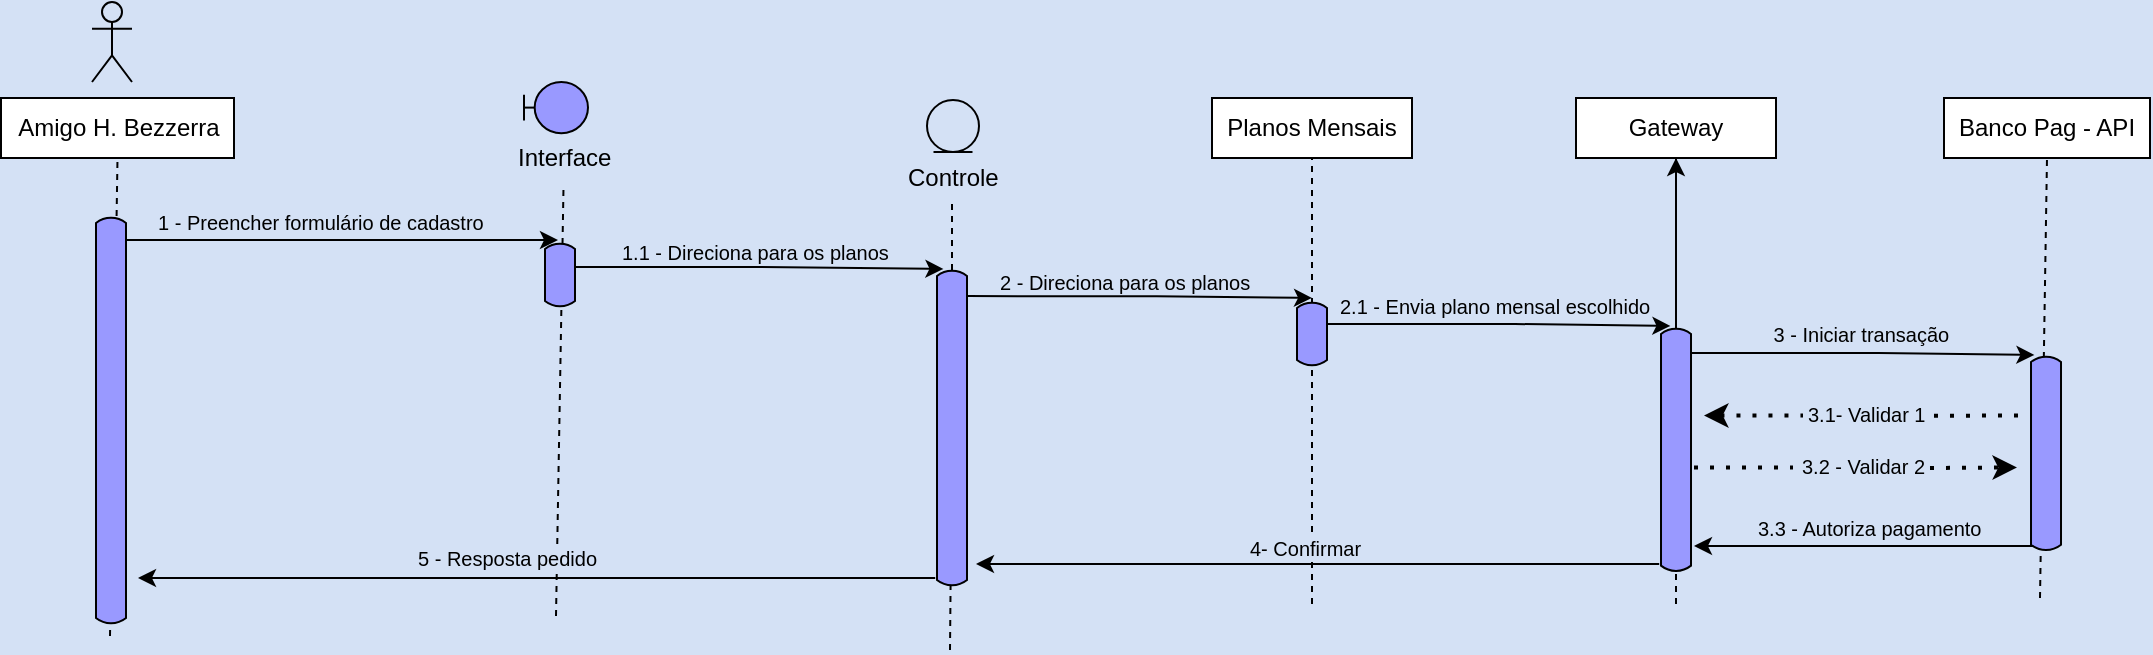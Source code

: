 <mxfile version="15.6.5" type="device"><diagram id="M42ZnLIwwfQ5Y2t5tD2J" name="Page-1"><mxGraphModel dx="1240" dy="550" grid="0" gridSize="10" guides="1" tooltips="1" connect="1" arrows="1" fold="1" page="1" pageScale="1" pageWidth="827" pageHeight="1169" background="#D4E1F5" math="0" shadow="0"><root><mxCell id="0"/><mxCell id="1" parent="0"/><object label="" id="hjBetPNHkHEwhdGKo9fW-1"><mxCell style="shape=umlActor;verticalLabelPosition=bottom;verticalAlign=top;html=1;outlineConnect=0;fillColor=none;strokeColor=default;fontColor=default;" parent="1" vertex="1"><mxGeometry x="60" y="42" width="20" height="40" as="geometry"/></mxCell></object><mxCell id="hjBetPNHkHEwhdGKo9fW-5" value="Planos Mensais" style="rounded=0;whiteSpace=wrap;html=1;fontColor=default;strokeColor=default;fillColor=default;" parent="1" vertex="1"><mxGeometry x="620" y="90" width="100" height="30" as="geometry"/></mxCell><mxCell id="hjBetPNHkHEwhdGKo9fW-10" value="Amigo H. Bezzerra" style="rounded=0;whiteSpace=wrap;html=1;fontColor=default;strokeColor=default;fillColor=default;" parent="1" vertex="1"><mxGeometry x="14.5" y="90" width="116.5" height="30" as="geometry"/></mxCell><mxCell id="hjBetPNHkHEwhdGKo9fW-16" value="" style="endArrow=none;dashed=1;html=1;rounded=0;fontColor=default;strokeColor=default;labelBackgroundColor=default;fillColor=default;entryX=0.5;entryY=1;entryDx=0;entryDy=0;" parent="1" target="hjBetPNHkHEwhdGKo9fW-10" edge="1"><mxGeometry width="50" height="50" relative="1" as="geometry"><mxPoint x="69" y="359" as="sourcePoint"/><mxPoint x="68.981" y="170" as="targetPoint"/></mxGeometry></mxCell><mxCell id="hjBetPNHkHEwhdGKo9fW-18" value="" style="endArrow=none;dashed=1;html=1;rounded=0;fontColor=default;strokeColor=default;labelBackgroundColor=default;fillColor=default;" parent="1" target="hjBetPNHkHEwhdGKo9fW-70" edge="1"><mxGeometry width="50" height="50" relative="1" as="geometry"><mxPoint x="292" y="349" as="sourcePoint"/><mxPoint x="294" y="120" as="targetPoint"/></mxGeometry></mxCell><mxCell id="hjBetPNHkHEwhdGKo9fW-23" value="" style="endArrow=none;dashed=1;html=1;rounded=0;fontColor=default;strokeColor=default;labelBackgroundColor=default;entryX=0.5;entryY=1;entryDx=0;entryDy=0;fillColor=default;" parent="1" target="hjBetPNHkHEwhdGKo9fW-5" edge="1"><mxGeometry width="50" height="50" relative="1" as="geometry"><mxPoint x="670" y="343" as="sourcePoint"/><mxPoint x="669.956" y="238.0" as="targetPoint"/></mxGeometry></mxCell><mxCell id="hjBetPNHkHEwhdGKo9fW-43" value="&lt;span style=&quot;font-family: helvetica; font-size: 10px; font-style: normal; font-weight: 400; letter-spacing: normal; text-align: center; text-indent: 0px; text-transform: none; word-spacing: 0px; display: inline; float: none;&quot;&gt;1 - Preencher formulário de cadastro&lt;/span&gt;" style="text;whiteSpace=wrap;html=1;fontSize=10;fontColor=default;labelBackgroundColor=none;" parent="1" vertex="1"><mxGeometry x="91" y="140" width="183" height="26" as="geometry"/></mxCell><mxCell id="hjBetPNHkHEwhdGKo9fW-44" value="&lt;span style=&quot;font-family: &amp;#34;helvetica&amp;#34; ; font-size: 10px ; font-style: normal ; font-weight: 400 ; letter-spacing: normal ; text-align: center ; text-indent: 0px ; text-transform: none ; word-spacing: 0px ; display: inline ; float: none&quot;&gt;2 - Direciona para os planos&lt;/span&gt;" style="text;whiteSpace=wrap;html=1;fontSize=10;fontColor=default;labelBackgroundColor=none;" parent="1" vertex="1"><mxGeometry x="512" y="169.5" width="141" height="26" as="geometry"/></mxCell><mxCell id="hjBetPNHkHEwhdGKo9fW-47" value="&lt;span style=&quot;font-family: &amp;quot;helvetica&amp;quot; ; font-size: 10px ; font-style: normal ; font-weight: 400 ; letter-spacing: normal ; text-align: center ; text-indent: 0px ; text-transform: none ; word-spacing: 0px ; display: inline ; float: none&quot;&gt;2.1 - Envia plano mensal escolhido&lt;/span&gt;" style="text;whiteSpace=wrap;html=1;fontSize=10;fontColor=default;labelBackgroundColor=none;" parent="1" vertex="1"><mxGeometry x="682" y="181.5" width="159" height="26" as="geometry"/></mxCell><mxCell id="hjBetPNHkHEwhdGKo9fW-52" value="" style="endArrow=none;dashed=1;html=1;rounded=0;fontColor=default;strokeColor=default;labelBackgroundColor=default;startArrow=none;" parent="1" source="hjBetPNHkHEwhdGKo9fW-73" edge="1"><mxGeometry width="50" height="50" relative="1" as="geometry"><mxPoint x="489.41" y="508" as="sourcePoint"/><mxPoint x="490" y="143" as="targetPoint"/></mxGeometry></mxCell><mxCell id="hjBetPNHkHEwhdGKo9fW-68" value="" style="edgeStyle=orthogonalEdgeStyle;rounded=0;orthogonalLoop=1;jettySize=auto;html=1;labelBackgroundColor=default;fontSize=10;fontColor=default;endArrow=classic;endFill=1;strokeColor=default;fillColor=default;" parent="1" edge="1"><mxGeometry relative="1" as="geometry"><mxPoint x="293" y="161" as="targetPoint"/><Array as="points"><mxPoint x="122" y="161"/><mxPoint x="122" y="161"/></Array><mxPoint x="69" y="161" as="sourcePoint"/></mxGeometry></mxCell><mxCell id="hjBetPNHkHEwhdGKo9fW-78" value="" style="edgeStyle=orthogonalEdgeStyle;rounded=0;orthogonalLoop=1;jettySize=auto;html=1;labelBackgroundColor=default;fontSize=10;fontColor=default;endArrow=classic;endFill=1;strokeColor=default;fillColor=default;entryX=0.045;entryY=0.519;entryDx=0;entryDy=0;entryPerimeter=0;" parent="1" edge="1"><mxGeometry relative="1" as="geometry"><mxPoint x="297.5" y="174.501" as="sourcePoint"/><mxPoint x="485.715" y="175.44" as="targetPoint"/><Array as="points"><mxPoint x="392" y="175"/><mxPoint x="486" y="175"/></Array></mxGeometry></mxCell><mxCell id="hjBetPNHkHEwhdGKo9fW-66" value="" style="html=1;dashed=0;whitespace=wrap;shape=mxgraph.dfd.loop;labelBackgroundColor=default;fontSize=10;fontColor=default;strokeColor=default;fillColor=#9999FF;rotation=90;" parent="1" vertex="1"><mxGeometry x="278" y="171" width="32" height="15" as="geometry"/></mxCell><mxCell id="hjBetPNHkHEwhdGKo9fW-69" value="" style="shape=umlBoundary;whiteSpace=wrap;html=1;labelBackgroundColor=default;fontSize=10;fontColor=default;strokeColor=default;fillColor=#9999FF;" parent="1" vertex="1"><mxGeometry x="276" y="82" width="32" height="25.6" as="geometry"/></mxCell><mxCell id="hjBetPNHkHEwhdGKo9fW-70" value="&lt;span style=&quot;font-family: helvetica; font-size: 12px; font-style: normal; font-weight: 400; letter-spacing: normal; text-align: center; text-indent: 0px; text-transform: none; word-spacing: 0px; display: inline; float: none;&quot;&gt;Interface&lt;/span&gt;" style="text;whiteSpace=wrap;html=1;fontSize=10;fontColor=default;fillColor=none;labelBackgroundColor=none;" parent="1" vertex="1"><mxGeometry x="271" y="106" width="50" height="29" as="geometry"/></mxCell><mxCell id="hjBetPNHkHEwhdGKo9fW-73" value="" style="html=1;dashed=0;whitespace=wrap;shape=mxgraph.dfd.loop;labelBackgroundColor=default;fontSize=10;fontColor=default;strokeColor=default;fillColor=#9999FF;rotation=90;" parent="1" vertex="1"><mxGeometry x="411" y="247.5" width="158" height="15" as="geometry"/></mxCell><mxCell id="hjBetPNHkHEwhdGKo9fW-74" value="" style="endArrow=none;dashed=1;html=1;rounded=0;fontColor=default;strokeColor=default;labelBackgroundColor=default;" parent="1" target="hjBetPNHkHEwhdGKo9fW-73" edge="1"><mxGeometry width="50" height="50" relative="1" as="geometry"><mxPoint x="489" y="366" as="sourcePoint"/><mxPoint x="490" y="129" as="targetPoint"/></mxGeometry></mxCell><mxCell id="hjBetPNHkHEwhdGKo9fW-82" value="" style="edgeStyle=orthogonalEdgeStyle;rounded=0;orthogonalLoop=1;jettySize=auto;html=1;labelBackgroundColor=default;fontSize=10;fontColor=default;endArrow=classic;endFill=1;strokeColor=default;fillColor=default;" parent="1" edge="1"><mxGeometry relative="1" as="geometry"><mxPoint x="497.79" y="189.061" as="sourcePoint"/><mxPoint x="670" y="190" as="targetPoint"/><Array as="points"><mxPoint x="592.29" y="189.56"/><mxPoint x="686.29" y="189.56"/></Array></mxGeometry></mxCell><mxCell id="hjBetPNHkHEwhdGKo9fW-83" value="Gateway" style="rounded=0;whiteSpace=wrap;html=1;fontColor=default;strokeColor=default;fillColor=default;" parent="1" vertex="1"><mxGeometry x="802" y="90" width="100" height="30" as="geometry"/></mxCell><mxCell id="hjBetPNHkHEwhdGKo9fW-84" value="" style="endArrow=none;dashed=1;html=1;rounded=0;fontColor=default;strokeColor=default;labelBackgroundColor=default;entryX=0.5;entryY=1;entryDx=0;entryDy=0;fillColor=default;" parent="1" target="hjBetPNHkHEwhdGKo9fW-83" edge="1"><mxGeometry width="50" height="50" relative="1" as="geometry"><mxPoint x="852" y="343" as="sourcePoint"/><mxPoint x="851.956" y="238.0" as="targetPoint"/></mxGeometry></mxCell><mxCell id="hjBetPNHkHEwhdGKo9fW-86" value="" style="html=1;dashed=0;whitespace=wrap;shape=mxgraph.dfd.loop;labelBackgroundColor=default;fontSize=10;fontColor=default;strokeColor=default;fillColor=#9999FF;rotation=90;" parent="1" vertex="1"><mxGeometry x="654" y="200.5" width="32" height="15" as="geometry"/></mxCell><mxCell id="z0hk-sFUgm-vpCvkBEX6-5" value="" style="edgeStyle=orthogonalEdgeStyle;rounded=0;orthogonalLoop=1;jettySize=auto;html=1;labelBackgroundColor=default;fontColor=default;strokeColor=default;fillColor=default;" edge="1" parent="1" source="hjBetPNHkHEwhdGKo9fW-88" target="hjBetPNHkHEwhdGKo9fW-83"><mxGeometry relative="1" as="geometry"/></mxCell><mxCell id="hjBetPNHkHEwhdGKo9fW-88" value="" style="html=1;dashed=0;whitespace=wrap;shape=mxgraph.dfd.loop;labelBackgroundColor=default;fontSize=10;fontColor=default;strokeColor=default;fillColor=#9999FF;rotation=90;" parent="1" vertex="1"><mxGeometry x="791.09" y="258.41" width="121.83" height="15" as="geometry"/></mxCell><mxCell id="hjBetPNHkHEwhdGKo9fW-89" value="&lt;span style=&quot;font-family: &amp;quot;helvetica&amp;quot; ; font-size: 12px ; font-style: normal ; font-weight: 400 ; letter-spacing: normal ; text-align: center ; text-indent: 0px ; text-transform: none ; word-spacing: 0px ; display: inline ; float: none&quot;&gt;Controle&lt;/span&gt;" style="text;whiteSpace=wrap;html=1;fontSize=10;fontColor=default;fillColor=none;labelBackgroundColor=none;" parent="1" vertex="1"><mxGeometry x="466" y="116" width="50" height="29" as="geometry"/></mxCell><mxCell id="hjBetPNHkHEwhdGKo9fW-90" value="" style="ellipse;shape=umlEntity;whiteSpace=wrap;html=1;labelBackgroundColor=default;fontSize=10;fontColor=default;strokeColor=default;fillColor=none;" parent="1" vertex="1"><mxGeometry x="477.5" y="91" width="26" height="26" as="geometry"/></mxCell><mxCell id="hjBetPNHkHEwhdGKo9fW-91" value="&lt;span style=&quot;font-family: &amp;#34;helvetica&amp;#34; ; font-size: 10px ; font-style: normal ; font-weight: 400 ; letter-spacing: normal ; text-align: center ; text-indent: 0px ; text-transform: none ; word-spacing: 0px ; display: inline ; float: none&quot;&gt;1.1 - Direciona para os planos&lt;/span&gt;" style="text;whiteSpace=wrap;html=1;fontSize=10;fontColor=default;labelBackgroundColor=none;" parent="1" vertex="1"><mxGeometry x="323" y="155" width="141" height="26" as="geometry"/></mxCell><mxCell id="hjBetPNHkHEwhdGKo9fW-93" value="&lt;span style=&quot;font-family: &amp;#34;helvetica&amp;#34; ; font-size: 10px ; font-style: normal ; font-weight: 400 ; letter-spacing: normal ; text-align: center ; text-indent: 0px ; text-transform: none ; word-spacing: 0px ; display: inline ; float: none&quot;&gt;&amp;nbsp;3 - Iniciar transação&amp;nbsp;&lt;/span&gt;" style="text;whiteSpace=wrap;html=1;fontSize=10;fontColor=default;labelBackgroundColor=none;" parent="1" vertex="1"><mxGeometry x="896" y="195.5" width="98" height="26" as="geometry"/></mxCell><mxCell id="hjBetPNHkHEwhdGKo9fW-94" value="Banco Pag - API" style="rounded=0;whiteSpace=wrap;html=1;fontColor=default;strokeColor=default;fillColor=default;" parent="1" vertex="1"><mxGeometry x="986" y="90" width="103" height="30" as="geometry"/></mxCell><mxCell id="hjBetPNHkHEwhdGKo9fW-95" value="" style="endArrow=none;dashed=1;html=1;rounded=0;fontColor=default;strokeColor=default;labelBackgroundColor=default;entryX=0.5;entryY=1;entryDx=0;entryDy=0;fillColor=default;" parent="1" target="hjBetPNHkHEwhdGKo9fW-94" edge="1"><mxGeometry width="50" height="50" relative="1" as="geometry"><mxPoint x="1034" y="340" as="sourcePoint"/><mxPoint x="1036.956" y="238.0" as="targetPoint"/></mxGeometry></mxCell><mxCell id="hjBetPNHkHEwhdGKo9fW-96" value="" style="html=1;dashed=0;whitespace=wrap;shape=mxgraph.dfd.loop;labelBackgroundColor=default;fontSize=10;fontColor=default;strokeColor=default;fillColor=#9999FF;rotation=90;" parent="1" vertex="1"><mxGeometry x="988.32" y="260.19" width="97.37" height="15" as="geometry"/></mxCell><mxCell id="z0hk-sFUgm-vpCvkBEX6-1" value="" style="edgeStyle=orthogonalEdgeStyle;rounded=0;orthogonalLoop=1;jettySize=auto;html=1;labelBackgroundColor=default;fontSize=10;fontColor=default;endArrow=classic;endFill=1;strokeColor=default;fillColor=default;" edge="1" parent="1"><mxGeometry relative="1" as="geometry"><mxPoint x="677" y="203.001" as="sourcePoint"/><mxPoint x="849.21" y="203.94" as="targetPoint"/><Array as="points"><mxPoint x="771.5" y="203.5"/><mxPoint x="865.5" y="203.5"/></Array></mxGeometry></mxCell><mxCell id="z0hk-sFUgm-vpCvkBEX6-2" value="&lt;span style=&quot;font-family: &amp;quot;helvetica&amp;quot; ; font-size: 10px ; font-style: normal ; font-weight: 400 ; letter-spacing: normal ; text-align: center ; text-indent: 0px ; text-transform: none ; word-spacing: 0px ; display: inline ; float: none&quot;&gt;3.1- Validar 1&amp;nbsp;&lt;/span&gt;" style="text;whiteSpace=wrap;html=1;fontSize=10;fontColor=default;labelBackgroundColor=none;fillColor=none;strokeColor=none;" vertex="1" parent="1"><mxGeometry x="916" y="236" width="65" height="26" as="geometry"/></mxCell><mxCell id="z0hk-sFUgm-vpCvkBEX6-6" value="" style="edgeStyle=orthogonalEdgeStyle;rounded=0;orthogonalLoop=1;jettySize=auto;html=1;labelBackgroundColor=default;fontSize=10;fontColor=default;endArrow=classic;endFill=1;strokeColor=default;fillColor=default;" edge="1" parent="1"><mxGeometry relative="1" as="geometry"><mxPoint x="859" y="217.501" as="sourcePoint"/><mxPoint x="1031.21" y="218.44" as="targetPoint"/><Array as="points"><mxPoint x="953.5" y="218"/><mxPoint x="1047.5" y="218"/></Array></mxGeometry></mxCell><mxCell id="z0hk-sFUgm-vpCvkBEX6-7" value="&lt;span style=&quot;font-family: &amp;quot;helvetica&amp;quot; ; font-size: 10px ; font-style: normal ; font-weight: 400 ; letter-spacing: normal ; text-align: center ; text-indent: 0px ; text-transform: none ; word-spacing: 0px ; display: inline ; float: none&quot;&gt;3.2 - Validar 2&lt;/span&gt;" style="text;whiteSpace=wrap;html=1;fontSize=10;fontColor=default;labelBackgroundColor=none;fillColor=none;strokeColor=none;" vertex="1" parent="1"><mxGeometry x="913" y="262" width="74" height="26" as="geometry"/></mxCell><mxCell id="z0hk-sFUgm-vpCvkBEX6-8" value="&lt;span style=&quot;font-family: &amp;#34;helvetica&amp;#34; ; font-size: 10px ; font-style: normal ; font-weight: 400 ; letter-spacing: normal ; text-align: center ; text-indent: 0px ; text-transform: none ; word-spacing: 0px ; display: inline ; float: none&quot;&gt;3.3 - Autoriza pagamento&lt;/span&gt;" style="text;whiteSpace=wrap;html=1;fontSize=10;fontColor=default;labelBackgroundColor=none;" vertex="1" parent="1"><mxGeometry x="891" y="293" width="126" height="26" as="geometry"/></mxCell><mxCell id="z0hk-sFUgm-vpCvkBEX6-11" value="" style="endArrow=none;dashed=1;html=1;dashPattern=1 3;strokeWidth=2;rounded=0;labelBackgroundColor=default;fontColor=default;fillColor=default;strokeColor=default;" edge="1" parent="1" source="z0hk-sFUgm-vpCvkBEX6-2"><mxGeometry width="50" height="50" relative="1" as="geometry"><mxPoint x="977" y="249" as="sourcePoint"/><mxPoint x="1026.5" y="248.71" as="targetPoint"/></mxGeometry></mxCell><mxCell id="z0hk-sFUgm-vpCvkBEX6-12" value="" style="endArrow=none;dashed=1;html=1;dashPattern=1 3;strokeWidth=2;rounded=0;labelBackgroundColor=default;fontColor=default;fillColor=default;strokeColor=default;" edge="1" parent="1"><mxGeometry width="50" height="50" relative="1" as="geometry"><mxPoint x="861" y="274.71" as="sourcePoint"/><mxPoint x="910.5" y="274.71" as="targetPoint"/></mxGeometry></mxCell><mxCell id="z0hk-sFUgm-vpCvkBEX6-13" value="" style="endArrow=none;dashed=1;html=1;dashPattern=1 3;strokeWidth=2;rounded=0;labelBackgroundColor=default;fontColor=default;fillColor=default;strokeColor=default;startArrow=classic;startFill=1;" edge="1" parent="1"><mxGeometry width="50" height="50" relative="1" as="geometry"><mxPoint x="866" y="248.71" as="sourcePoint"/><mxPoint x="915.5" y="248.71" as="targetPoint"/></mxGeometry></mxCell><mxCell id="z0hk-sFUgm-vpCvkBEX6-14" value="" style="endArrow=classic;dashed=1;html=1;dashPattern=1 3;strokeWidth=2;rounded=0;labelBackgroundColor=default;fontColor=default;fillColor=default;strokeColor=default;endFill=1;" edge="1" parent="1"><mxGeometry width="50" height="50" relative="1" as="geometry"><mxPoint x="979" y="275" as="sourcePoint"/><mxPoint x="1022.5" y="274.71" as="targetPoint"/></mxGeometry></mxCell><mxCell id="z0hk-sFUgm-vpCvkBEX6-15" value="" style="edgeStyle=orthogonalEdgeStyle;rounded=0;orthogonalLoop=1;jettySize=auto;html=1;labelBackgroundColor=default;fontSize=10;fontColor=default;endArrow=none;endFill=0;strokeColor=default;fillColor=default;startArrow=classic;startFill=1;" edge="1" parent="1"><mxGeometry relative="1" as="geometry"><mxPoint x="861" y="314" as="sourcePoint"/><mxPoint x="1030.6" y="313.99" as="targetPoint"/><Array as="points"><mxPoint x="952.89" y="313.55"/><mxPoint x="1046.89" y="313.55"/></Array></mxGeometry></mxCell><mxCell id="z0hk-sFUgm-vpCvkBEX6-19" value="" style="html=1;dashed=0;whitespace=wrap;shape=mxgraph.dfd.loop;labelBackgroundColor=default;fontSize=10;fontColor=default;strokeColor=default;fillColor=#9999FF;rotation=90;" vertex="1" parent="1"><mxGeometry x="-32.25" y="243.75" width="203.5" height="15" as="geometry"/></mxCell><mxCell id="z0hk-sFUgm-vpCvkBEX6-24" value="" style="edgeStyle=orthogonalEdgeStyle;rounded=0;orthogonalLoop=1;jettySize=auto;html=1;labelBackgroundColor=default;fontSize=10;fontColor=default;endArrow=none;endFill=0;strokeColor=default;fillColor=default;startArrow=classic;startFill=1;" edge="1" parent="1"><mxGeometry relative="1" as="geometry"><mxPoint x="502" y="323" as="sourcePoint"/><mxPoint x="843.6" y="323" as="targetPoint"/><Array as="points"><mxPoint x="765.89" y="322.56"/><mxPoint x="859.89" y="322.56"/></Array></mxGeometry></mxCell><mxCell id="z0hk-sFUgm-vpCvkBEX6-25" value="" style="edgeStyle=orthogonalEdgeStyle;rounded=0;orthogonalLoop=1;jettySize=auto;html=1;labelBackgroundColor=default;fontSize=10;fontColor=default;endArrow=none;endFill=0;strokeColor=default;fillColor=default;startArrow=classic;startFill=1;" edge="1" parent="1"><mxGeometry relative="1" as="geometry"><mxPoint x="83" y="330" as="sourcePoint"/><mxPoint x="481.6" y="330" as="targetPoint"/><Array as="points"><mxPoint x="403.89" y="329.56"/><mxPoint x="497.89" y="329.56"/></Array></mxGeometry></mxCell><mxCell id="z0hk-sFUgm-vpCvkBEX6-26" value="&lt;span style=&quot;font-family: &amp;quot;helvetica&amp;quot; ; font-size: 10px ; font-style: normal ; font-weight: 400 ; letter-spacing: normal ; text-align: center ; text-indent: 0px ; text-transform: none ; word-spacing: 0px ; display: inline ; float: none&quot;&gt;4- Confirmar&lt;/span&gt;" style="text;whiteSpace=wrap;html=1;fontSize=10;fontColor=default;labelBackgroundColor=#D4E1F5;" vertex="1" parent="1"><mxGeometry x="637" y="303" width="65" height="26" as="geometry"/></mxCell><mxCell id="z0hk-sFUgm-vpCvkBEX6-28" value="&lt;span style=&quot;font-family: &amp;quot;helvetica&amp;quot; ; font-size: 10px ; font-style: normal ; font-weight: 400 ; letter-spacing: normal ; text-align: center ; text-indent: 0px ; text-transform: none ; word-spacing: 0px ; display: inline ; float: none&quot;&gt;5 - Resposta pedido&lt;/span&gt;" style="text;whiteSpace=wrap;html=1;fontSize=10;fontColor=default;labelBackgroundColor=#D4E1F5;" vertex="1" parent="1"><mxGeometry x="221" y="308" width="126" height="26" as="geometry"/></mxCell></root></mxGraphModel></diagram></mxfile>